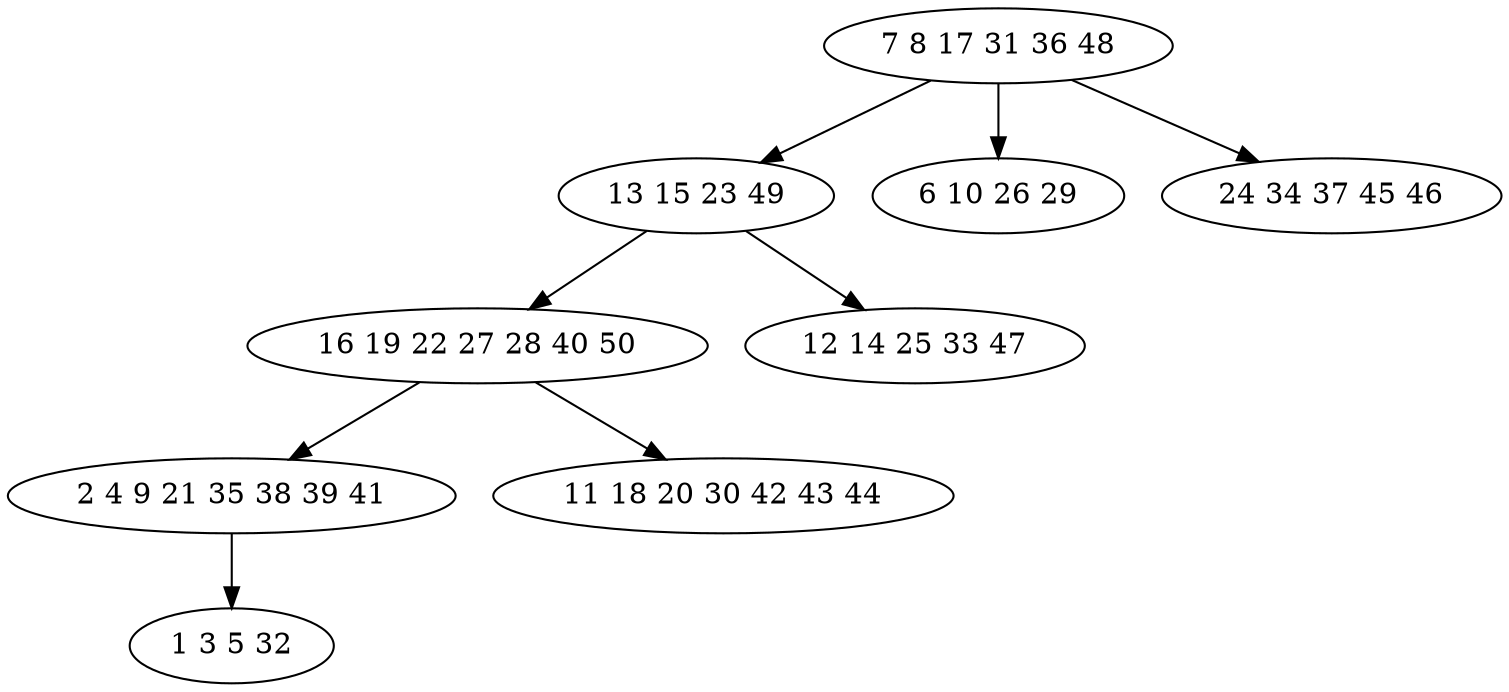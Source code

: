 digraph true_tree {
	"0" -> "1"
	"0" -> "2"
	"1" -> "3"
	"3" -> "4"
	"0" -> "5"
	"1" -> "6"
	"4" -> "7"
	"3" -> "8"
	"0" [label="7 8 17 31 36 48"];
	"1" [label="13 15 23 49"];
	"2" [label="6 10 26 29"];
	"3" [label="16 19 22 27 28 40 50"];
	"4" [label="2 4 9 21 35 38 39 41"];
	"5" [label="24 34 37 45 46"];
	"6" [label="12 14 25 33 47"];
	"7" [label="1 3 5 32"];
	"8" [label="11 18 20 30 42 43 44"];
}
